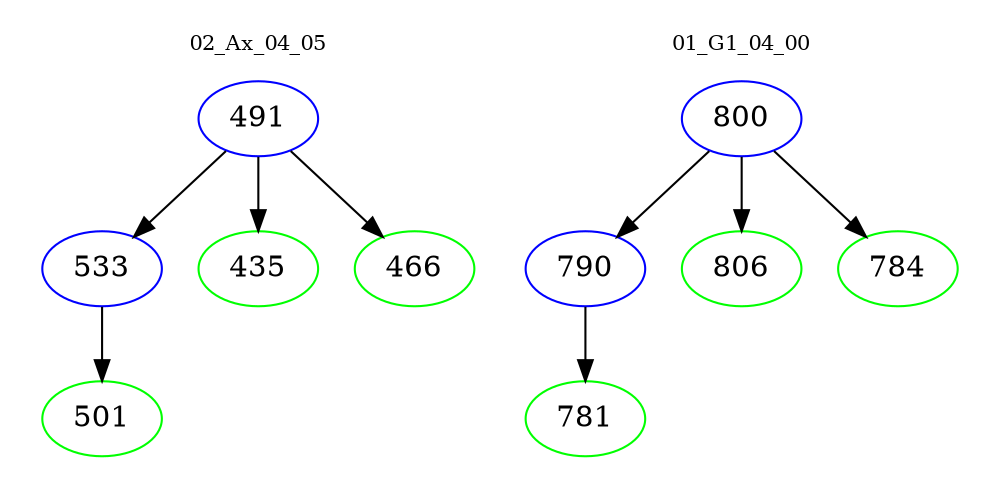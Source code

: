 digraph{
subgraph cluster_0 {
color = white
label = "02_Ax_04_05";
fontsize=10;
T0_491 [label="491", color="blue"]
T0_491 -> T0_533 [color="black"]
T0_533 [label="533", color="blue"]
T0_533 -> T0_501 [color="black"]
T0_501 [label="501", color="green"]
T0_491 -> T0_435 [color="black"]
T0_435 [label="435", color="green"]
T0_491 -> T0_466 [color="black"]
T0_466 [label="466", color="green"]
}
subgraph cluster_1 {
color = white
label = "01_G1_04_00";
fontsize=10;
T1_800 [label="800", color="blue"]
T1_800 -> T1_790 [color="black"]
T1_790 [label="790", color="blue"]
T1_790 -> T1_781 [color="black"]
T1_781 [label="781", color="green"]
T1_800 -> T1_806 [color="black"]
T1_806 [label="806", color="green"]
T1_800 -> T1_784 [color="black"]
T1_784 [label="784", color="green"]
}
}
